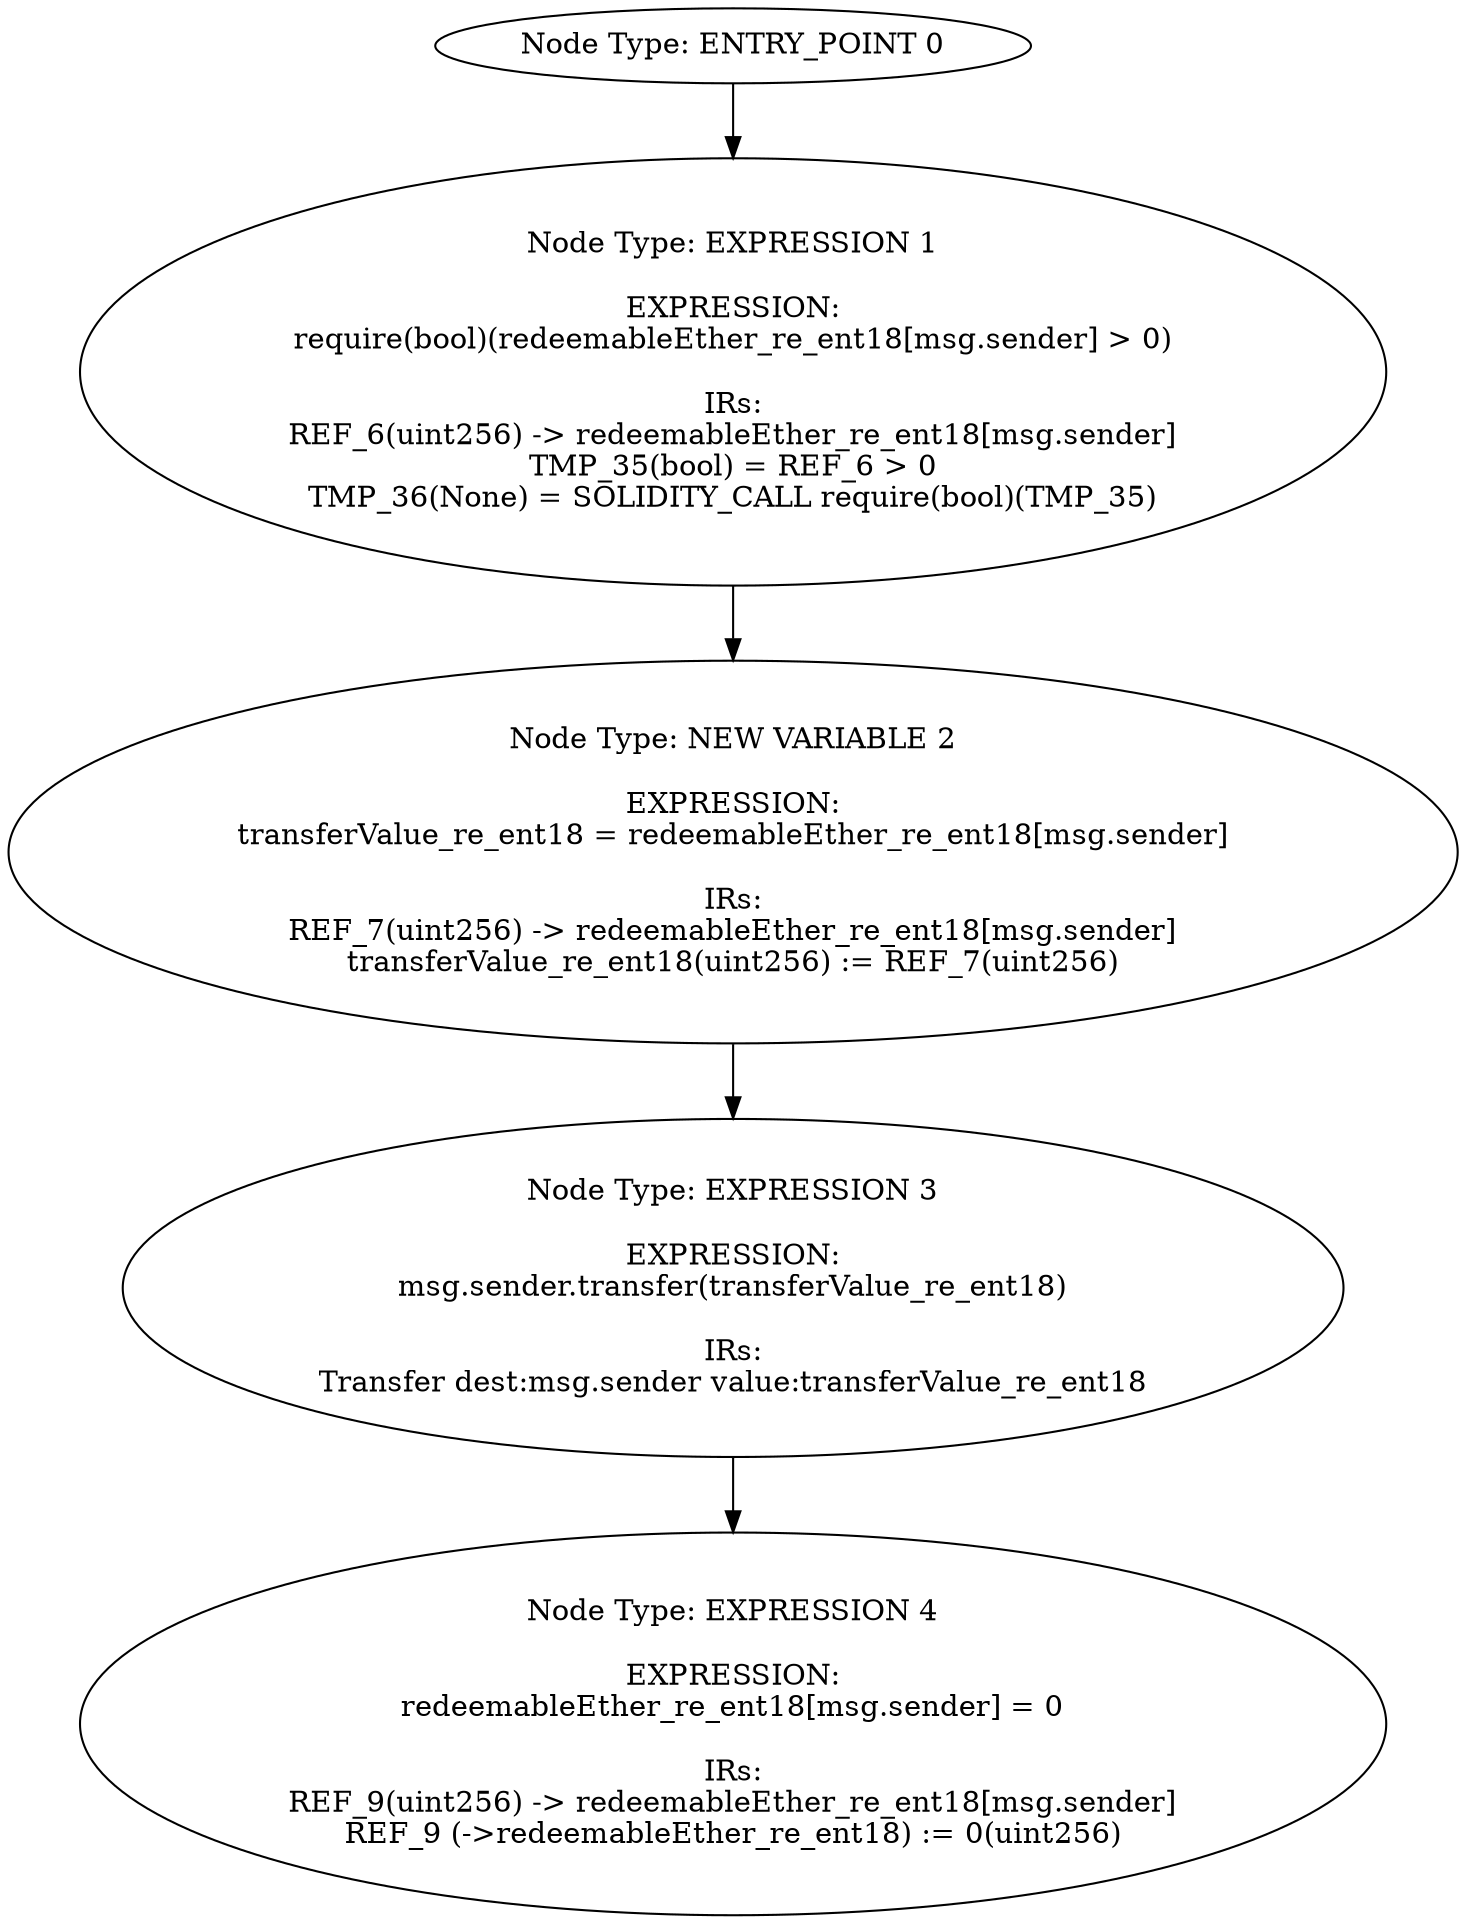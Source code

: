digraph{
0[label="Node Type: ENTRY_POINT 0
"];
0->1;
1[label="Node Type: EXPRESSION 1

EXPRESSION:
require(bool)(redeemableEther_re_ent18[msg.sender] > 0)

IRs:
REF_6(uint256) -> redeemableEther_re_ent18[msg.sender]
TMP_35(bool) = REF_6 > 0
TMP_36(None) = SOLIDITY_CALL require(bool)(TMP_35)"];
1->2;
2[label="Node Type: NEW VARIABLE 2

EXPRESSION:
transferValue_re_ent18 = redeemableEther_re_ent18[msg.sender]

IRs:
REF_7(uint256) -> redeemableEther_re_ent18[msg.sender]
transferValue_re_ent18(uint256) := REF_7(uint256)"];
2->3;
3[label="Node Type: EXPRESSION 3

EXPRESSION:
msg.sender.transfer(transferValue_re_ent18)

IRs:
Transfer dest:msg.sender value:transferValue_re_ent18"];
3->4;
4[label="Node Type: EXPRESSION 4

EXPRESSION:
redeemableEther_re_ent18[msg.sender] = 0

IRs:
REF_9(uint256) -> redeemableEther_re_ent18[msg.sender]
REF_9 (->redeemableEther_re_ent18) := 0(uint256)"];
}
